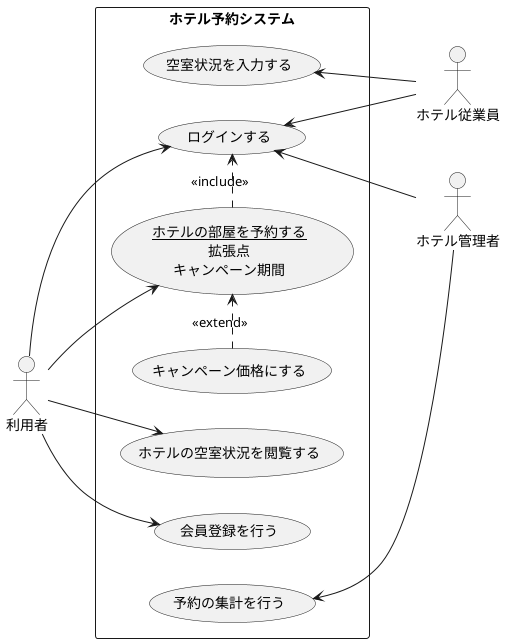 @startuml  ホテル予約システム

left to right direction

actor 利用者
actor ホテル従業員
actor ホテル管理者

rectangle ホテル予約システム {
  利用者 --> (ホテルの空室状況を閲覧する)
  利用者 --> (<u>ホテルの部屋を予約する\n拡張点\nキャンペーン期間)
  利用者 --> (会員登録を行う)

  (空室状況を入力する) <-- ホテル従業員

  (予約の集計を行う) <-- ホテル管理者

  (ログインする) <-- 利用者
  (ログインする) <-- ホテル従業員
  (ログインする) <-- ホテル管理者

  (キャンペーン価格にする) .> (<u>ホテルの部屋を予約する\n拡張点\nキャンペーン期間) : <<extend>>
  (<u>ホテルの部屋を予約する\n拡張点\nキャンペーン期間) .> (ログインする) : << include >>
}

@enduml
